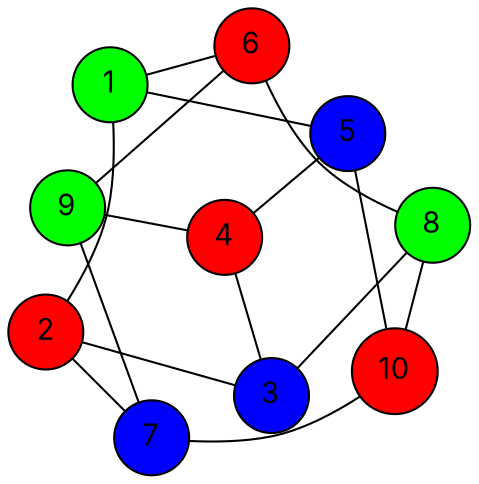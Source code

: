 graph G {
  layout=neato;
  overlap=false;
  splines=true;
  node [shape=circle, style=filled, fontname=Inter];
  1 [label="1", fillcolor="green", tooltip="v1 color 1"];
  2 [label="2", fillcolor="red", tooltip="v2 color 0"];
  3 [label="3", fillcolor="blue", tooltip="v3 color 2"];
  4 [label="4", fillcolor="red", tooltip="v4 color 0"];
  5 [label="5", fillcolor="blue", tooltip="v5 color 2"];
  6 [label="6", fillcolor="red", tooltip="v6 color 0"];
  7 [label="7", fillcolor="blue", tooltip="v7 color 2"];
  8 [label="8", fillcolor="green", tooltip="v8 color 1"];
  9 [label="9", fillcolor="green", tooltip="v9 color 1"];
  10 [label="10", fillcolor="red", tooltip="v10 color 0"];
  1 -- 2;
  1 -- 5;
  1 -- 6;
  2 -- 3;
  2 -- 7;
  3 -- 4;
  3 -- 8;
  4 -- 5;
  4 -- 9;
  5 -- 10;
  6 -- 8;
  6 -- 9;
  7 -- 9;
  7 -- 10;
  8 -- 10;
}
